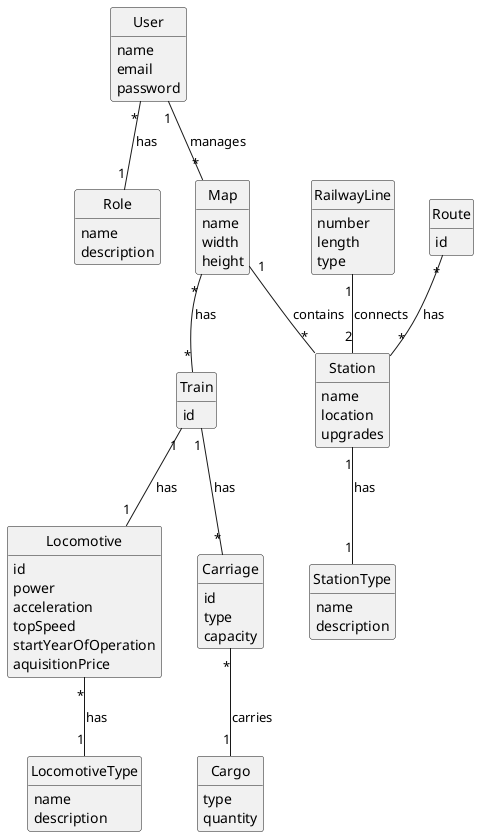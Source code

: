 @startuml
skinparam monochrome true
skinparam packageStyle rectangle
skinparam shadowing false
'skinparam linetype ortho
'left to right direction
skinparam classAttributeIconSize 0
hide circle
hide methods

'title Domain Model

class User{
    name
    email
    password
}
class Role{
    name
    description
}

class  Map{
    name
    width
    height
}

class Station{
    name
    location
    upgrades
}

class StationType{
    name
    description
}

class RailwayLine{
    number
    length
    type
}

class Train {
    id
}

class Locomotive{
    id
    power
    acceleration
    topSpeed
    startYearOfOperation
    aquisitionPrice
}

class LocomotiveType{
    name
    description
}

class Carriage{
    id
    type
    capacity
}

class Route{
    id
}

class Cargo{
    type
    quantity
}

User "*" -- "1" Role : has
User "1" -- "*" Map : manages

Map "*" -- "*" Train : has
Map "1" -- "*" Station : contains

Train "1" -- "1" Locomotive : has
Train "1" -- "*" Carriage : has

RailwayLine "1" -- "2" Station : connects

Route "*" -- "*" Station : has

Carriage "*" -- "1" Cargo : carries

Station "1" -- "1" StationType : has

Locomotive "*" -- "1" LocomotiveType : has

@enduml
